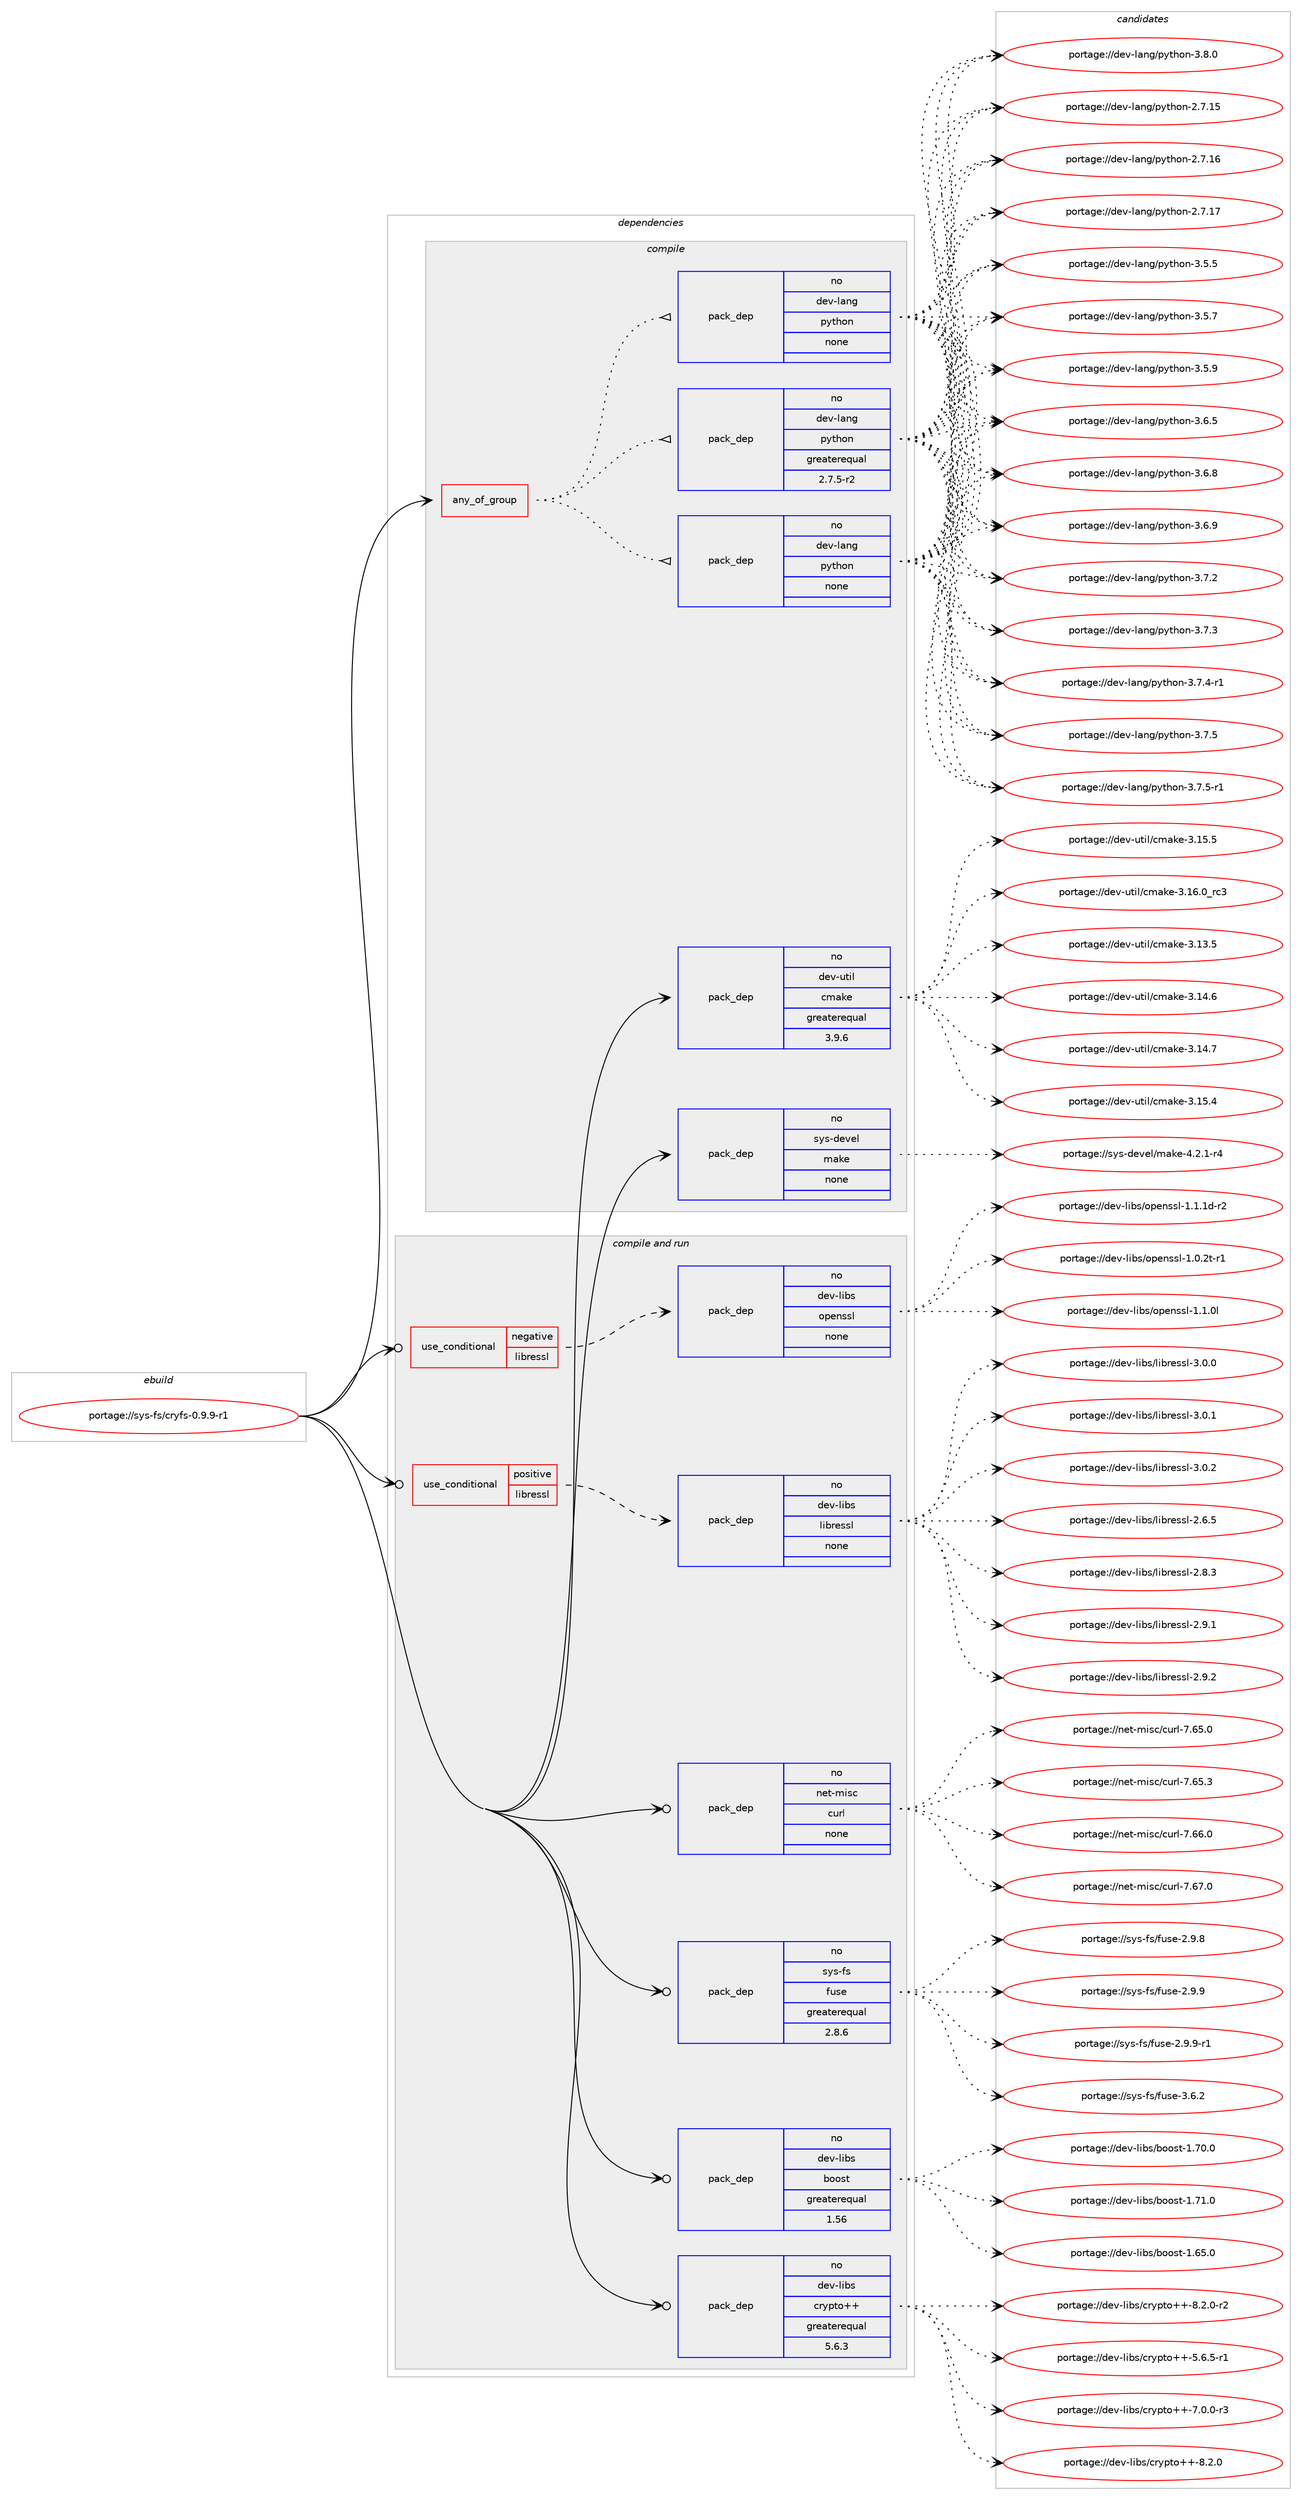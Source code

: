 digraph prolog {

# *************
# Graph options
# *************

newrank=true;
concentrate=true;
compound=true;
graph [rankdir=LR,fontname=Helvetica,fontsize=10,ranksep=1.5];#, ranksep=2.5, nodesep=0.2];
edge  [arrowhead=vee];
node  [fontname=Helvetica,fontsize=10];

# **********
# The ebuild
# **********

subgraph cluster_leftcol {
color=gray;
rank=same;
label=<<i>ebuild</i>>;
id [label="portage://sys-fs/cryfs-0.9.9-r1", color=red, width=4, href="../sys-fs/cryfs-0.9.9-r1.svg"];
}

# ****************
# The dependencies
# ****************

subgraph cluster_midcol {
color=gray;
label=<<i>dependencies</i>>;
subgraph cluster_compile {
fillcolor="#eeeeee";
style=filled;
label=<<i>compile</i>>;
subgraph any6872 {
dependency424885 [label=<<TABLE BORDER="0" CELLBORDER="1" CELLSPACING="0" CELLPADDING="4"><TR><TD CELLPADDING="10">any_of_group</TD></TR></TABLE>>, shape=none, color=red];subgraph pack314939 {
dependency424886 [label=<<TABLE BORDER="0" CELLBORDER="1" CELLSPACING="0" CELLPADDING="4" WIDTH="220"><TR><TD ROWSPAN="6" CELLPADDING="30">pack_dep</TD></TR><TR><TD WIDTH="110">no</TD></TR><TR><TD>dev-lang</TD></TR><TR><TD>python</TD></TR><TR><TD>none</TD></TR><TR><TD></TD></TR></TABLE>>, shape=none, color=blue];
}
dependency424885:e -> dependency424886:w [weight=20,style="dotted",arrowhead="oinv"];
subgraph pack314940 {
dependency424887 [label=<<TABLE BORDER="0" CELLBORDER="1" CELLSPACING="0" CELLPADDING="4" WIDTH="220"><TR><TD ROWSPAN="6" CELLPADDING="30">pack_dep</TD></TR><TR><TD WIDTH="110">no</TD></TR><TR><TD>dev-lang</TD></TR><TR><TD>python</TD></TR><TR><TD>none</TD></TR><TR><TD></TD></TR></TABLE>>, shape=none, color=blue];
}
dependency424885:e -> dependency424887:w [weight=20,style="dotted",arrowhead="oinv"];
subgraph pack314941 {
dependency424888 [label=<<TABLE BORDER="0" CELLBORDER="1" CELLSPACING="0" CELLPADDING="4" WIDTH="220"><TR><TD ROWSPAN="6" CELLPADDING="30">pack_dep</TD></TR><TR><TD WIDTH="110">no</TD></TR><TR><TD>dev-lang</TD></TR><TR><TD>python</TD></TR><TR><TD>greaterequal</TD></TR><TR><TD>2.7.5-r2</TD></TR></TABLE>>, shape=none, color=blue];
}
dependency424885:e -> dependency424888:w [weight=20,style="dotted",arrowhead="oinv"];
}
id:e -> dependency424885:w [weight=20,style="solid",arrowhead="vee"];
subgraph pack314942 {
dependency424889 [label=<<TABLE BORDER="0" CELLBORDER="1" CELLSPACING="0" CELLPADDING="4" WIDTH="220"><TR><TD ROWSPAN="6" CELLPADDING="30">pack_dep</TD></TR><TR><TD WIDTH="110">no</TD></TR><TR><TD>dev-util</TD></TR><TR><TD>cmake</TD></TR><TR><TD>greaterequal</TD></TR><TR><TD>3.9.6</TD></TR></TABLE>>, shape=none, color=blue];
}
id:e -> dependency424889:w [weight=20,style="solid",arrowhead="vee"];
subgraph pack314943 {
dependency424890 [label=<<TABLE BORDER="0" CELLBORDER="1" CELLSPACING="0" CELLPADDING="4" WIDTH="220"><TR><TD ROWSPAN="6" CELLPADDING="30">pack_dep</TD></TR><TR><TD WIDTH="110">no</TD></TR><TR><TD>sys-devel</TD></TR><TR><TD>make</TD></TR><TR><TD>none</TD></TR><TR><TD></TD></TR></TABLE>>, shape=none, color=blue];
}
id:e -> dependency424890:w [weight=20,style="solid",arrowhead="vee"];
}
subgraph cluster_compileandrun {
fillcolor="#eeeeee";
style=filled;
label=<<i>compile and run</i>>;
subgraph cond102839 {
dependency424891 [label=<<TABLE BORDER="0" CELLBORDER="1" CELLSPACING="0" CELLPADDING="4"><TR><TD ROWSPAN="3" CELLPADDING="10">use_conditional</TD></TR><TR><TD>negative</TD></TR><TR><TD>libressl</TD></TR></TABLE>>, shape=none, color=red];
subgraph pack314944 {
dependency424892 [label=<<TABLE BORDER="0" CELLBORDER="1" CELLSPACING="0" CELLPADDING="4" WIDTH="220"><TR><TD ROWSPAN="6" CELLPADDING="30">pack_dep</TD></TR><TR><TD WIDTH="110">no</TD></TR><TR><TD>dev-libs</TD></TR><TR><TD>openssl</TD></TR><TR><TD>none</TD></TR><TR><TD></TD></TR></TABLE>>, shape=none, color=blue];
}
dependency424891:e -> dependency424892:w [weight=20,style="dashed",arrowhead="vee"];
}
id:e -> dependency424891:w [weight=20,style="solid",arrowhead="odotvee"];
subgraph cond102840 {
dependency424893 [label=<<TABLE BORDER="0" CELLBORDER="1" CELLSPACING="0" CELLPADDING="4"><TR><TD ROWSPAN="3" CELLPADDING="10">use_conditional</TD></TR><TR><TD>positive</TD></TR><TR><TD>libressl</TD></TR></TABLE>>, shape=none, color=red];
subgraph pack314945 {
dependency424894 [label=<<TABLE BORDER="0" CELLBORDER="1" CELLSPACING="0" CELLPADDING="4" WIDTH="220"><TR><TD ROWSPAN="6" CELLPADDING="30">pack_dep</TD></TR><TR><TD WIDTH="110">no</TD></TR><TR><TD>dev-libs</TD></TR><TR><TD>libressl</TD></TR><TR><TD>none</TD></TR><TR><TD></TD></TR></TABLE>>, shape=none, color=blue];
}
dependency424893:e -> dependency424894:w [weight=20,style="dashed",arrowhead="vee"];
}
id:e -> dependency424893:w [weight=20,style="solid",arrowhead="odotvee"];
subgraph pack314946 {
dependency424895 [label=<<TABLE BORDER="0" CELLBORDER="1" CELLSPACING="0" CELLPADDING="4" WIDTH="220"><TR><TD ROWSPAN="6" CELLPADDING="30">pack_dep</TD></TR><TR><TD WIDTH="110">no</TD></TR><TR><TD>dev-libs</TD></TR><TR><TD>boost</TD></TR><TR><TD>greaterequal</TD></TR><TR><TD>1.56</TD></TR></TABLE>>, shape=none, color=blue];
}
id:e -> dependency424895:w [weight=20,style="solid",arrowhead="odotvee"];
subgraph pack314947 {
dependency424896 [label=<<TABLE BORDER="0" CELLBORDER="1" CELLSPACING="0" CELLPADDING="4" WIDTH="220"><TR><TD ROWSPAN="6" CELLPADDING="30">pack_dep</TD></TR><TR><TD WIDTH="110">no</TD></TR><TR><TD>dev-libs</TD></TR><TR><TD>crypto++</TD></TR><TR><TD>greaterequal</TD></TR><TR><TD>5.6.3</TD></TR></TABLE>>, shape=none, color=blue];
}
id:e -> dependency424896:w [weight=20,style="solid",arrowhead="odotvee"];
subgraph pack314948 {
dependency424897 [label=<<TABLE BORDER="0" CELLBORDER="1" CELLSPACING="0" CELLPADDING="4" WIDTH="220"><TR><TD ROWSPAN="6" CELLPADDING="30">pack_dep</TD></TR><TR><TD WIDTH="110">no</TD></TR><TR><TD>net-misc</TD></TR><TR><TD>curl</TD></TR><TR><TD>none</TD></TR><TR><TD></TD></TR></TABLE>>, shape=none, color=blue];
}
id:e -> dependency424897:w [weight=20,style="solid",arrowhead="odotvee"];
subgraph pack314949 {
dependency424898 [label=<<TABLE BORDER="0" CELLBORDER="1" CELLSPACING="0" CELLPADDING="4" WIDTH="220"><TR><TD ROWSPAN="6" CELLPADDING="30">pack_dep</TD></TR><TR><TD WIDTH="110">no</TD></TR><TR><TD>sys-fs</TD></TR><TR><TD>fuse</TD></TR><TR><TD>greaterequal</TD></TR><TR><TD>2.8.6</TD></TR></TABLE>>, shape=none, color=blue];
}
id:e -> dependency424898:w [weight=20,style="solid",arrowhead="odotvee"];
}
subgraph cluster_run {
fillcolor="#eeeeee";
style=filled;
label=<<i>run</i>>;
}
}

# **************
# The candidates
# **************

subgraph cluster_choices {
rank=same;
color=gray;
label=<<i>candidates</i>>;

subgraph choice314939 {
color=black;
nodesep=1;
choiceportage10010111845108971101034711212111610411111045504655464953 [label="portage://dev-lang/python-2.7.15", color=red, width=4,href="../dev-lang/python-2.7.15.svg"];
choiceportage10010111845108971101034711212111610411111045504655464954 [label="portage://dev-lang/python-2.7.16", color=red, width=4,href="../dev-lang/python-2.7.16.svg"];
choiceportage10010111845108971101034711212111610411111045504655464955 [label="portage://dev-lang/python-2.7.17", color=red, width=4,href="../dev-lang/python-2.7.17.svg"];
choiceportage100101118451089711010347112121116104111110455146534653 [label="portage://dev-lang/python-3.5.5", color=red, width=4,href="../dev-lang/python-3.5.5.svg"];
choiceportage100101118451089711010347112121116104111110455146534655 [label="portage://dev-lang/python-3.5.7", color=red, width=4,href="../dev-lang/python-3.5.7.svg"];
choiceportage100101118451089711010347112121116104111110455146534657 [label="portage://dev-lang/python-3.5.9", color=red, width=4,href="../dev-lang/python-3.5.9.svg"];
choiceportage100101118451089711010347112121116104111110455146544653 [label="portage://dev-lang/python-3.6.5", color=red, width=4,href="../dev-lang/python-3.6.5.svg"];
choiceportage100101118451089711010347112121116104111110455146544656 [label="portage://dev-lang/python-3.6.8", color=red, width=4,href="../dev-lang/python-3.6.8.svg"];
choiceportage100101118451089711010347112121116104111110455146544657 [label="portage://dev-lang/python-3.6.9", color=red, width=4,href="../dev-lang/python-3.6.9.svg"];
choiceportage100101118451089711010347112121116104111110455146554650 [label="portage://dev-lang/python-3.7.2", color=red, width=4,href="../dev-lang/python-3.7.2.svg"];
choiceportage100101118451089711010347112121116104111110455146554651 [label="portage://dev-lang/python-3.7.3", color=red, width=4,href="../dev-lang/python-3.7.3.svg"];
choiceportage1001011184510897110103471121211161041111104551465546524511449 [label="portage://dev-lang/python-3.7.4-r1", color=red, width=4,href="../dev-lang/python-3.7.4-r1.svg"];
choiceportage100101118451089711010347112121116104111110455146554653 [label="portage://dev-lang/python-3.7.5", color=red, width=4,href="../dev-lang/python-3.7.5.svg"];
choiceportage1001011184510897110103471121211161041111104551465546534511449 [label="portage://dev-lang/python-3.7.5-r1", color=red, width=4,href="../dev-lang/python-3.7.5-r1.svg"];
choiceportage100101118451089711010347112121116104111110455146564648 [label="portage://dev-lang/python-3.8.0", color=red, width=4,href="../dev-lang/python-3.8.0.svg"];
dependency424886:e -> choiceportage10010111845108971101034711212111610411111045504655464953:w [style=dotted,weight="100"];
dependency424886:e -> choiceportage10010111845108971101034711212111610411111045504655464954:w [style=dotted,weight="100"];
dependency424886:e -> choiceportage10010111845108971101034711212111610411111045504655464955:w [style=dotted,weight="100"];
dependency424886:e -> choiceportage100101118451089711010347112121116104111110455146534653:w [style=dotted,weight="100"];
dependency424886:e -> choiceportage100101118451089711010347112121116104111110455146534655:w [style=dotted,weight="100"];
dependency424886:e -> choiceportage100101118451089711010347112121116104111110455146534657:w [style=dotted,weight="100"];
dependency424886:e -> choiceportage100101118451089711010347112121116104111110455146544653:w [style=dotted,weight="100"];
dependency424886:e -> choiceportage100101118451089711010347112121116104111110455146544656:w [style=dotted,weight="100"];
dependency424886:e -> choiceportage100101118451089711010347112121116104111110455146544657:w [style=dotted,weight="100"];
dependency424886:e -> choiceportage100101118451089711010347112121116104111110455146554650:w [style=dotted,weight="100"];
dependency424886:e -> choiceportage100101118451089711010347112121116104111110455146554651:w [style=dotted,weight="100"];
dependency424886:e -> choiceportage1001011184510897110103471121211161041111104551465546524511449:w [style=dotted,weight="100"];
dependency424886:e -> choiceportage100101118451089711010347112121116104111110455146554653:w [style=dotted,weight="100"];
dependency424886:e -> choiceportage1001011184510897110103471121211161041111104551465546534511449:w [style=dotted,weight="100"];
dependency424886:e -> choiceportage100101118451089711010347112121116104111110455146564648:w [style=dotted,weight="100"];
}
subgraph choice314940 {
color=black;
nodesep=1;
choiceportage10010111845108971101034711212111610411111045504655464953 [label="portage://dev-lang/python-2.7.15", color=red, width=4,href="../dev-lang/python-2.7.15.svg"];
choiceportage10010111845108971101034711212111610411111045504655464954 [label="portage://dev-lang/python-2.7.16", color=red, width=4,href="../dev-lang/python-2.7.16.svg"];
choiceportage10010111845108971101034711212111610411111045504655464955 [label="portage://dev-lang/python-2.7.17", color=red, width=4,href="../dev-lang/python-2.7.17.svg"];
choiceportage100101118451089711010347112121116104111110455146534653 [label="portage://dev-lang/python-3.5.5", color=red, width=4,href="../dev-lang/python-3.5.5.svg"];
choiceportage100101118451089711010347112121116104111110455146534655 [label="portage://dev-lang/python-3.5.7", color=red, width=4,href="../dev-lang/python-3.5.7.svg"];
choiceportage100101118451089711010347112121116104111110455146534657 [label="portage://dev-lang/python-3.5.9", color=red, width=4,href="../dev-lang/python-3.5.9.svg"];
choiceportage100101118451089711010347112121116104111110455146544653 [label="portage://dev-lang/python-3.6.5", color=red, width=4,href="../dev-lang/python-3.6.5.svg"];
choiceportage100101118451089711010347112121116104111110455146544656 [label="portage://dev-lang/python-3.6.8", color=red, width=4,href="../dev-lang/python-3.6.8.svg"];
choiceportage100101118451089711010347112121116104111110455146544657 [label="portage://dev-lang/python-3.6.9", color=red, width=4,href="../dev-lang/python-3.6.9.svg"];
choiceportage100101118451089711010347112121116104111110455146554650 [label="portage://dev-lang/python-3.7.2", color=red, width=4,href="../dev-lang/python-3.7.2.svg"];
choiceportage100101118451089711010347112121116104111110455146554651 [label="portage://dev-lang/python-3.7.3", color=red, width=4,href="../dev-lang/python-3.7.3.svg"];
choiceportage1001011184510897110103471121211161041111104551465546524511449 [label="portage://dev-lang/python-3.7.4-r1", color=red, width=4,href="../dev-lang/python-3.7.4-r1.svg"];
choiceportage100101118451089711010347112121116104111110455146554653 [label="portage://dev-lang/python-3.7.5", color=red, width=4,href="../dev-lang/python-3.7.5.svg"];
choiceportage1001011184510897110103471121211161041111104551465546534511449 [label="portage://dev-lang/python-3.7.5-r1", color=red, width=4,href="../dev-lang/python-3.7.5-r1.svg"];
choiceportage100101118451089711010347112121116104111110455146564648 [label="portage://dev-lang/python-3.8.0", color=red, width=4,href="../dev-lang/python-3.8.0.svg"];
dependency424887:e -> choiceportage10010111845108971101034711212111610411111045504655464953:w [style=dotted,weight="100"];
dependency424887:e -> choiceportage10010111845108971101034711212111610411111045504655464954:w [style=dotted,weight="100"];
dependency424887:e -> choiceportage10010111845108971101034711212111610411111045504655464955:w [style=dotted,weight="100"];
dependency424887:e -> choiceportage100101118451089711010347112121116104111110455146534653:w [style=dotted,weight="100"];
dependency424887:e -> choiceportage100101118451089711010347112121116104111110455146534655:w [style=dotted,weight="100"];
dependency424887:e -> choiceportage100101118451089711010347112121116104111110455146534657:w [style=dotted,weight="100"];
dependency424887:e -> choiceportage100101118451089711010347112121116104111110455146544653:w [style=dotted,weight="100"];
dependency424887:e -> choiceportage100101118451089711010347112121116104111110455146544656:w [style=dotted,weight="100"];
dependency424887:e -> choiceportage100101118451089711010347112121116104111110455146544657:w [style=dotted,weight="100"];
dependency424887:e -> choiceportage100101118451089711010347112121116104111110455146554650:w [style=dotted,weight="100"];
dependency424887:e -> choiceportage100101118451089711010347112121116104111110455146554651:w [style=dotted,weight="100"];
dependency424887:e -> choiceportage1001011184510897110103471121211161041111104551465546524511449:w [style=dotted,weight="100"];
dependency424887:e -> choiceportage100101118451089711010347112121116104111110455146554653:w [style=dotted,weight="100"];
dependency424887:e -> choiceportage1001011184510897110103471121211161041111104551465546534511449:w [style=dotted,weight="100"];
dependency424887:e -> choiceportage100101118451089711010347112121116104111110455146564648:w [style=dotted,weight="100"];
}
subgraph choice314941 {
color=black;
nodesep=1;
choiceportage10010111845108971101034711212111610411111045504655464953 [label="portage://dev-lang/python-2.7.15", color=red, width=4,href="../dev-lang/python-2.7.15.svg"];
choiceportage10010111845108971101034711212111610411111045504655464954 [label="portage://dev-lang/python-2.7.16", color=red, width=4,href="../dev-lang/python-2.7.16.svg"];
choiceportage10010111845108971101034711212111610411111045504655464955 [label="portage://dev-lang/python-2.7.17", color=red, width=4,href="../dev-lang/python-2.7.17.svg"];
choiceportage100101118451089711010347112121116104111110455146534653 [label="portage://dev-lang/python-3.5.5", color=red, width=4,href="../dev-lang/python-3.5.5.svg"];
choiceportage100101118451089711010347112121116104111110455146534655 [label="portage://dev-lang/python-3.5.7", color=red, width=4,href="../dev-lang/python-3.5.7.svg"];
choiceportage100101118451089711010347112121116104111110455146534657 [label="portage://dev-lang/python-3.5.9", color=red, width=4,href="../dev-lang/python-3.5.9.svg"];
choiceportage100101118451089711010347112121116104111110455146544653 [label="portage://dev-lang/python-3.6.5", color=red, width=4,href="../dev-lang/python-3.6.5.svg"];
choiceportage100101118451089711010347112121116104111110455146544656 [label="portage://dev-lang/python-3.6.8", color=red, width=4,href="../dev-lang/python-3.6.8.svg"];
choiceportage100101118451089711010347112121116104111110455146544657 [label="portage://dev-lang/python-3.6.9", color=red, width=4,href="../dev-lang/python-3.6.9.svg"];
choiceportage100101118451089711010347112121116104111110455146554650 [label="portage://dev-lang/python-3.7.2", color=red, width=4,href="../dev-lang/python-3.7.2.svg"];
choiceportage100101118451089711010347112121116104111110455146554651 [label="portage://dev-lang/python-3.7.3", color=red, width=4,href="../dev-lang/python-3.7.3.svg"];
choiceportage1001011184510897110103471121211161041111104551465546524511449 [label="portage://dev-lang/python-3.7.4-r1", color=red, width=4,href="../dev-lang/python-3.7.4-r1.svg"];
choiceportage100101118451089711010347112121116104111110455146554653 [label="portage://dev-lang/python-3.7.5", color=red, width=4,href="../dev-lang/python-3.7.5.svg"];
choiceportage1001011184510897110103471121211161041111104551465546534511449 [label="portage://dev-lang/python-3.7.5-r1", color=red, width=4,href="../dev-lang/python-3.7.5-r1.svg"];
choiceportage100101118451089711010347112121116104111110455146564648 [label="portage://dev-lang/python-3.8.0", color=red, width=4,href="../dev-lang/python-3.8.0.svg"];
dependency424888:e -> choiceportage10010111845108971101034711212111610411111045504655464953:w [style=dotted,weight="100"];
dependency424888:e -> choiceportage10010111845108971101034711212111610411111045504655464954:w [style=dotted,weight="100"];
dependency424888:e -> choiceportage10010111845108971101034711212111610411111045504655464955:w [style=dotted,weight="100"];
dependency424888:e -> choiceportage100101118451089711010347112121116104111110455146534653:w [style=dotted,weight="100"];
dependency424888:e -> choiceportage100101118451089711010347112121116104111110455146534655:w [style=dotted,weight="100"];
dependency424888:e -> choiceportage100101118451089711010347112121116104111110455146534657:w [style=dotted,weight="100"];
dependency424888:e -> choiceportage100101118451089711010347112121116104111110455146544653:w [style=dotted,weight="100"];
dependency424888:e -> choiceportage100101118451089711010347112121116104111110455146544656:w [style=dotted,weight="100"];
dependency424888:e -> choiceportage100101118451089711010347112121116104111110455146544657:w [style=dotted,weight="100"];
dependency424888:e -> choiceportage100101118451089711010347112121116104111110455146554650:w [style=dotted,weight="100"];
dependency424888:e -> choiceportage100101118451089711010347112121116104111110455146554651:w [style=dotted,weight="100"];
dependency424888:e -> choiceportage1001011184510897110103471121211161041111104551465546524511449:w [style=dotted,weight="100"];
dependency424888:e -> choiceportage100101118451089711010347112121116104111110455146554653:w [style=dotted,weight="100"];
dependency424888:e -> choiceportage1001011184510897110103471121211161041111104551465546534511449:w [style=dotted,weight="100"];
dependency424888:e -> choiceportage100101118451089711010347112121116104111110455146564648:w [style=dotted,weight="100"];
}
subgraph choice314942 {
color=black;
nodesep=1;
choiceportage1001011184511711610510847991099710710145514649514653 [label="portage://dev-util/cmake-3.13.5", color=red, width=4,href="../dev-util/cmake-3.13.5.svg"];
choiceportage1001011184511711610510847991099710710145514649524654 [label="portage://dev-util/cmake-3.14.6", color=red, width=4,href="../dev-util/cmake-3.14.6.svg"];
choiceportage1001011184511711610510847991099710710145514649524655 [label="portage://dev-util/cmake-3.14.7", color=red, width=4,href="../dev-util/cmake-3.14.7.svg"];
choiceportage1001011184511711610510847991099710710145514649534652 [label="portage://dev-util/cmake-3.15.4", color=red, width=4,href="../dev-util/cmake-3.15.4.svg"];
choiceportage1001011184511711610510847991099710710145514649534653 [label="portage://dev-util/cmake-3.15.5", color=red, width=4,href="../dev-util/cmake-3.15.5.svg"];
choiceportage1001011184511711610510847991099710710145514649544648951149951 [label="portage://dev-util/cmake-3.16.0_rc3", color=red, width=4,href="../dev-util/cmake-3.16.0_rc3.svg"];
dependency424889:e -> choiceportage1001011184511711610510847991099710710145514649514653:w [style=dotted,weight="100"];
dependency424889:e -> choiceportage1001011184511711610510847991099710710145514649524654:w [style=dotted,weight="100"];
dependency424889:e -> choiceportage1001011184511711610510847991099710710145514649524655:w [style=dotted,weight="100"];
dependency424889:e -> choiceportage1001011184511711610510847991099710710145514649534652:w [style=dotted,weight="100"];
dependency424889:e -> choiceportage1001011184511711610510847991099710710145514649534653:w [style=dotted,weight="100"];
dependency424889:e -> choiceportage1001011184511711610510847991099710710145514649544648951149951:w [style=dotted,weight="100"];
}
subgraph choice314943 {
color=black;
nodesep=1;
choiceportage1151211154510010111810110847109971071014552465046494511452 [label="portage://sys-devel/make-4.2.1-r4", color=red, width=4,href="../sys-devel/make-4.2.1-r4.svg"];
dependency424890:e -> choiceportage1151211154510010111810110847109971071014552465046494511452:w [style=dotted,weight="100"];
}
subgraph choice314944 {
color=black;
nodesep=1;
choiceportage1001011184510810598115471111121011101151151084549464846501164511449 [label="portage://dev-libs/openssl-1.0.2t-r1", color=red, width=4,href="../dev-libs/openssl-1.0.2t-r1.svg"];
choiceportage100101118451081059811547111112101110115115108454946494648108 [label="portage://dev-libs/openssl-1.1.0l", color=red, width=4,href="../dev-libs/openssl-1.1.0l.svg"];
choiceportage1001011184510810598115471111121011101151151084549464946491004511450 [label="portage://dev-libs/openssl-1.1.1d-r2", color=red, width=4,href="../dev-libs/openssl-1.1.1d-r2.svg"];
dependency424892:e -> choiceportage1001011184510810598115471111121011101151151084549464846501164511449:w [style=dotted,weight="100"];
dependency424892:e -> choiceportage100101118451081059811547111112101110115115108454946494648108:w [style=dotted,weight="100"];
dependency424892:e -> choiceportage1001011184510810598115471111121011101151151084549464946491004511450:w [style=dotted,weight="100"];
}
subgraph choice314945 {
color=black;
nodesep=1;
choiceportage10010111845108105981154710810598114101115115108455046544653 [label="portage://dev-libs/libressl-2.6.5", color=red, width=4,href="../dev-libs/libressl-2.6.5.svg"];
choiceportage10010111845108105981154710810598114101115115108455046564651 [label="portage://dev-libs/libressl-2.8.3", color=red, width=4,href="../dev-libs/libressl-2.8.3.svg"];
choiceportage10010111845108105981154710810598114101115115108455046574649 [label="portage://dev-libs/libressl-2.9.1", color=red, width=4,href="../dev-libs/libressl-2.9.1.svg"];
choiceportage10010111845108105981154710810598114101115115108455046574650 [label="portage://dev-libs/libressl-2.9.2", color=red, width=4,href="../dev-libs/libressl-2.9.2.svg"];
choiceportage10010111845108105981154710810598114101115115108455146484648 [label="portage://dev-libs/libressl-3.0.0", color=red, width=4,href="../dev-libs/libressl-3.0.0.svg"];
choiceportage10010111845108105981154710810598114101115115108455146484649 [label="portage://dev-libs/libressl-3.0.1", color=red, width=4,href="../dev-libs/libressl-3.0.1.svg"];
choiceportage10010111845108105981154710810598114101115115108455146484650 [label="portage://dev-libs/libressl-3.0.2", color=red, width=4,href="../dev-libs/libressl-3.0.2.svg"];
dependency424894:e -> choiceportage10010111845108105981154710810598114101115115108455046544653:w [style=dotted,weight="100"];
dependency424894:e -> choiceportage10010111845108105981154710810598114101115115108455046564651:w [style=dotted,weight="100"];
dependency424894:e -> choiceportage10010111845108105981154710810598114101115115108455046574649:w [style=dotted,weight="100"];
dependency424894:e -> choiceportage10010111845108105981154710810598114101115115108455046574650:w [style=dotted,weight="100"];
dependency424894:e -> choiceportage10010111845108105981154710810598114101115115108455146484648:w [style=dotted,weight="100"];
dependency424894:e -> choiceportage10010111845108105981154710810598114101115115108455146484649:w [style=dotted,weight="100"];
dependency424894:e -> choiceportage10010111845108105981154710810598114101115115108455146484650:w [style=dotted,weight="100"];
}
subgraph choice314946 {
color=black;
nodesep=1;
choiceportage1001011184510810598115479811111111511645494654534648 [label="portage://dev-libs/boost-1.65.0", color=red, width=4,href="../dev-libs/boost-1.65.0.svg"];
choiceportage1001011184510810598115479811111111511645494655484648 [label="portage://dev-libs/boost-1.70.0", color=red, width=4,href="../dev-libs/boost-1.70.0.svg"];
choiceportage1001011184510810598115479811111111511645494655494648 [label="portage://dev-libs/boost-1.71.0", color=red, width=4,href="../dev-libs/boost-1.71.0.svg"];
dependency424895:e -> choiceportage1001011184510810598115479811111111511645494654534648:w [style=dotted,weight="100"];
dependency424895:e -> choiceportage1001011184510810598115479811111111511645494655484648:w [style=dotted,weight="100"];
dependency424895:e -> choiceportage1001011184510810598115479811111111511645494655494648:w [style=dotted,weight="100"];
}
subgraph choice314947 {
color=black;
nodesep=1;
choiceportage1001011184510810598115479911412111211611143434553465446534511449 [label="portage://dev-libs/crypto++-5.6.5-r1", color=red, width=4,href="../dev-libs/crypto++-5.6.5-r1.svg"];
choiceportage1001011184510810598115479911412111211611143434555464846484511451 [label="portage://dev-libs/crypto++-7.0.0-r3", color=red, width=4,href="../dev-libs/crypto++-7.0.0-r3.svg"];
choiceportage100101118451081059811547991141211121161114343455646504648 [label="portage://dev-libs/crypto++-8.2.0", color=red, width=4,href="../dev-libs/crypto++-8.2.0.svg"];
choiceportage1001011184510810598115479911412111211611143434556465046484511450 [label="portage://dev-libs/crypto++-8.2.0-r2", color=red, width=4,href="../dev-libs/crypto++-8.2.0-r2.svg"];
dependency424896:e -> choiceportage1001011184510810598115479911412111211611143434553465446534511449:w [style=dotted,weight="100"];
dependency424896:e -> choiceportage1001011184510810598115479911412111211611143434555464846484511451:w [style=dotted,weight="100"];
dependency424896:e -> choiceportage100101118451081059811547991141211121161114343455646504648:w [style=dotted,weight="100"];
dependency424896:e -> choiceportage1001011184510810598115479911412111211611143434556465046484511450:w [style=dotted,weight="100"];
}
subgraph choice314948 {
color=black;
nodesep=1;
choiceportage1101011164510910511599479911711410845554654534648 [label="portage://net-misc/curl-7.65.0", color=red, width=4,href="../net-misc/curl-7.65.0.svg"];
choiceportage1101011164510910511599479911711410845554654534651 [label="portage://net-misc/curl-7.65.3", color=red, width=4,href="../net-misc/curl-7.65.3.svg"];
choiceportage1101011164510910511599479911711410845554654544648 [label="portage://net-misc/curl-7.66.0", color=red, width=4,href="../net-misc/curl-7.66.0.svg"];
choiceportage1101011164510910511599479911711410845554654554648 [label="portage://net-misc/curl-7.67.0", color=red, width=4,href="../net-misc/curl-7.67.0.svg"];
dependency424897:e -> choiceportage1101011164510910511599479911711410845554654534648:w [style=dotted,weight="100"];
dependency424897:e -> choiceportage1101011164510910511599479911711410845554654534651:w [style=dotted,weight="100"];
dependency424897:e -> choiceportage1101011164510910511599479911711410845554654544648:w [style=dotted,weight="100"];
dependency424897:e -> choiceportage1101011164510910511599479911711410845554654554648:w [style=dotted,weight="100"];
}
subgraph choice314949 {
color=black;
nodesep=1;
choiceportage1151211154510211547102117115101455046574656 [label="portage://sys-fs/fuse-2.9.8", color=red, width=4,href="../sys-fs/fuse-2.9.8.svg"];
choiceportage1151211154510211547102117115101455046574657 [label="portage://sys-fs/fuse-2.9.9", color=red, width=4,href="../sys-fs/fuse-2.9.9.svg"];
choiceportage11512111545102115471021171151014550465746574511449 [label="portage://sys-fs/fuse-2.9.9-r1", color=red, width=4,href="../sys-fs/fuse-2.9.9-r1.svg"];
choiceportage1151211154510211547102117115101455146544650 [label="portage://sys-fs/fuse-3.6.2", color=red, width=4,href="../sys-fs/fuse-3.6.2.svg"];
dependency424898:e -> choiceportage1151211154510211547102117115101455046574656:w [style=dotted,weight="100"];
dependency424898:e -> choiceportage1151211154510211547102117115101455046574657:w [style=dotted,weight="100"];
dependency424898:e -> choiceportage11512111545102115471021171151014550465746574511449:w [style=dotted,weight="100"];
dependency424898:e -> choiceportage1151211154510211547102117115101455146544650:w [style=dotted,weight="100"];
}
}

}
